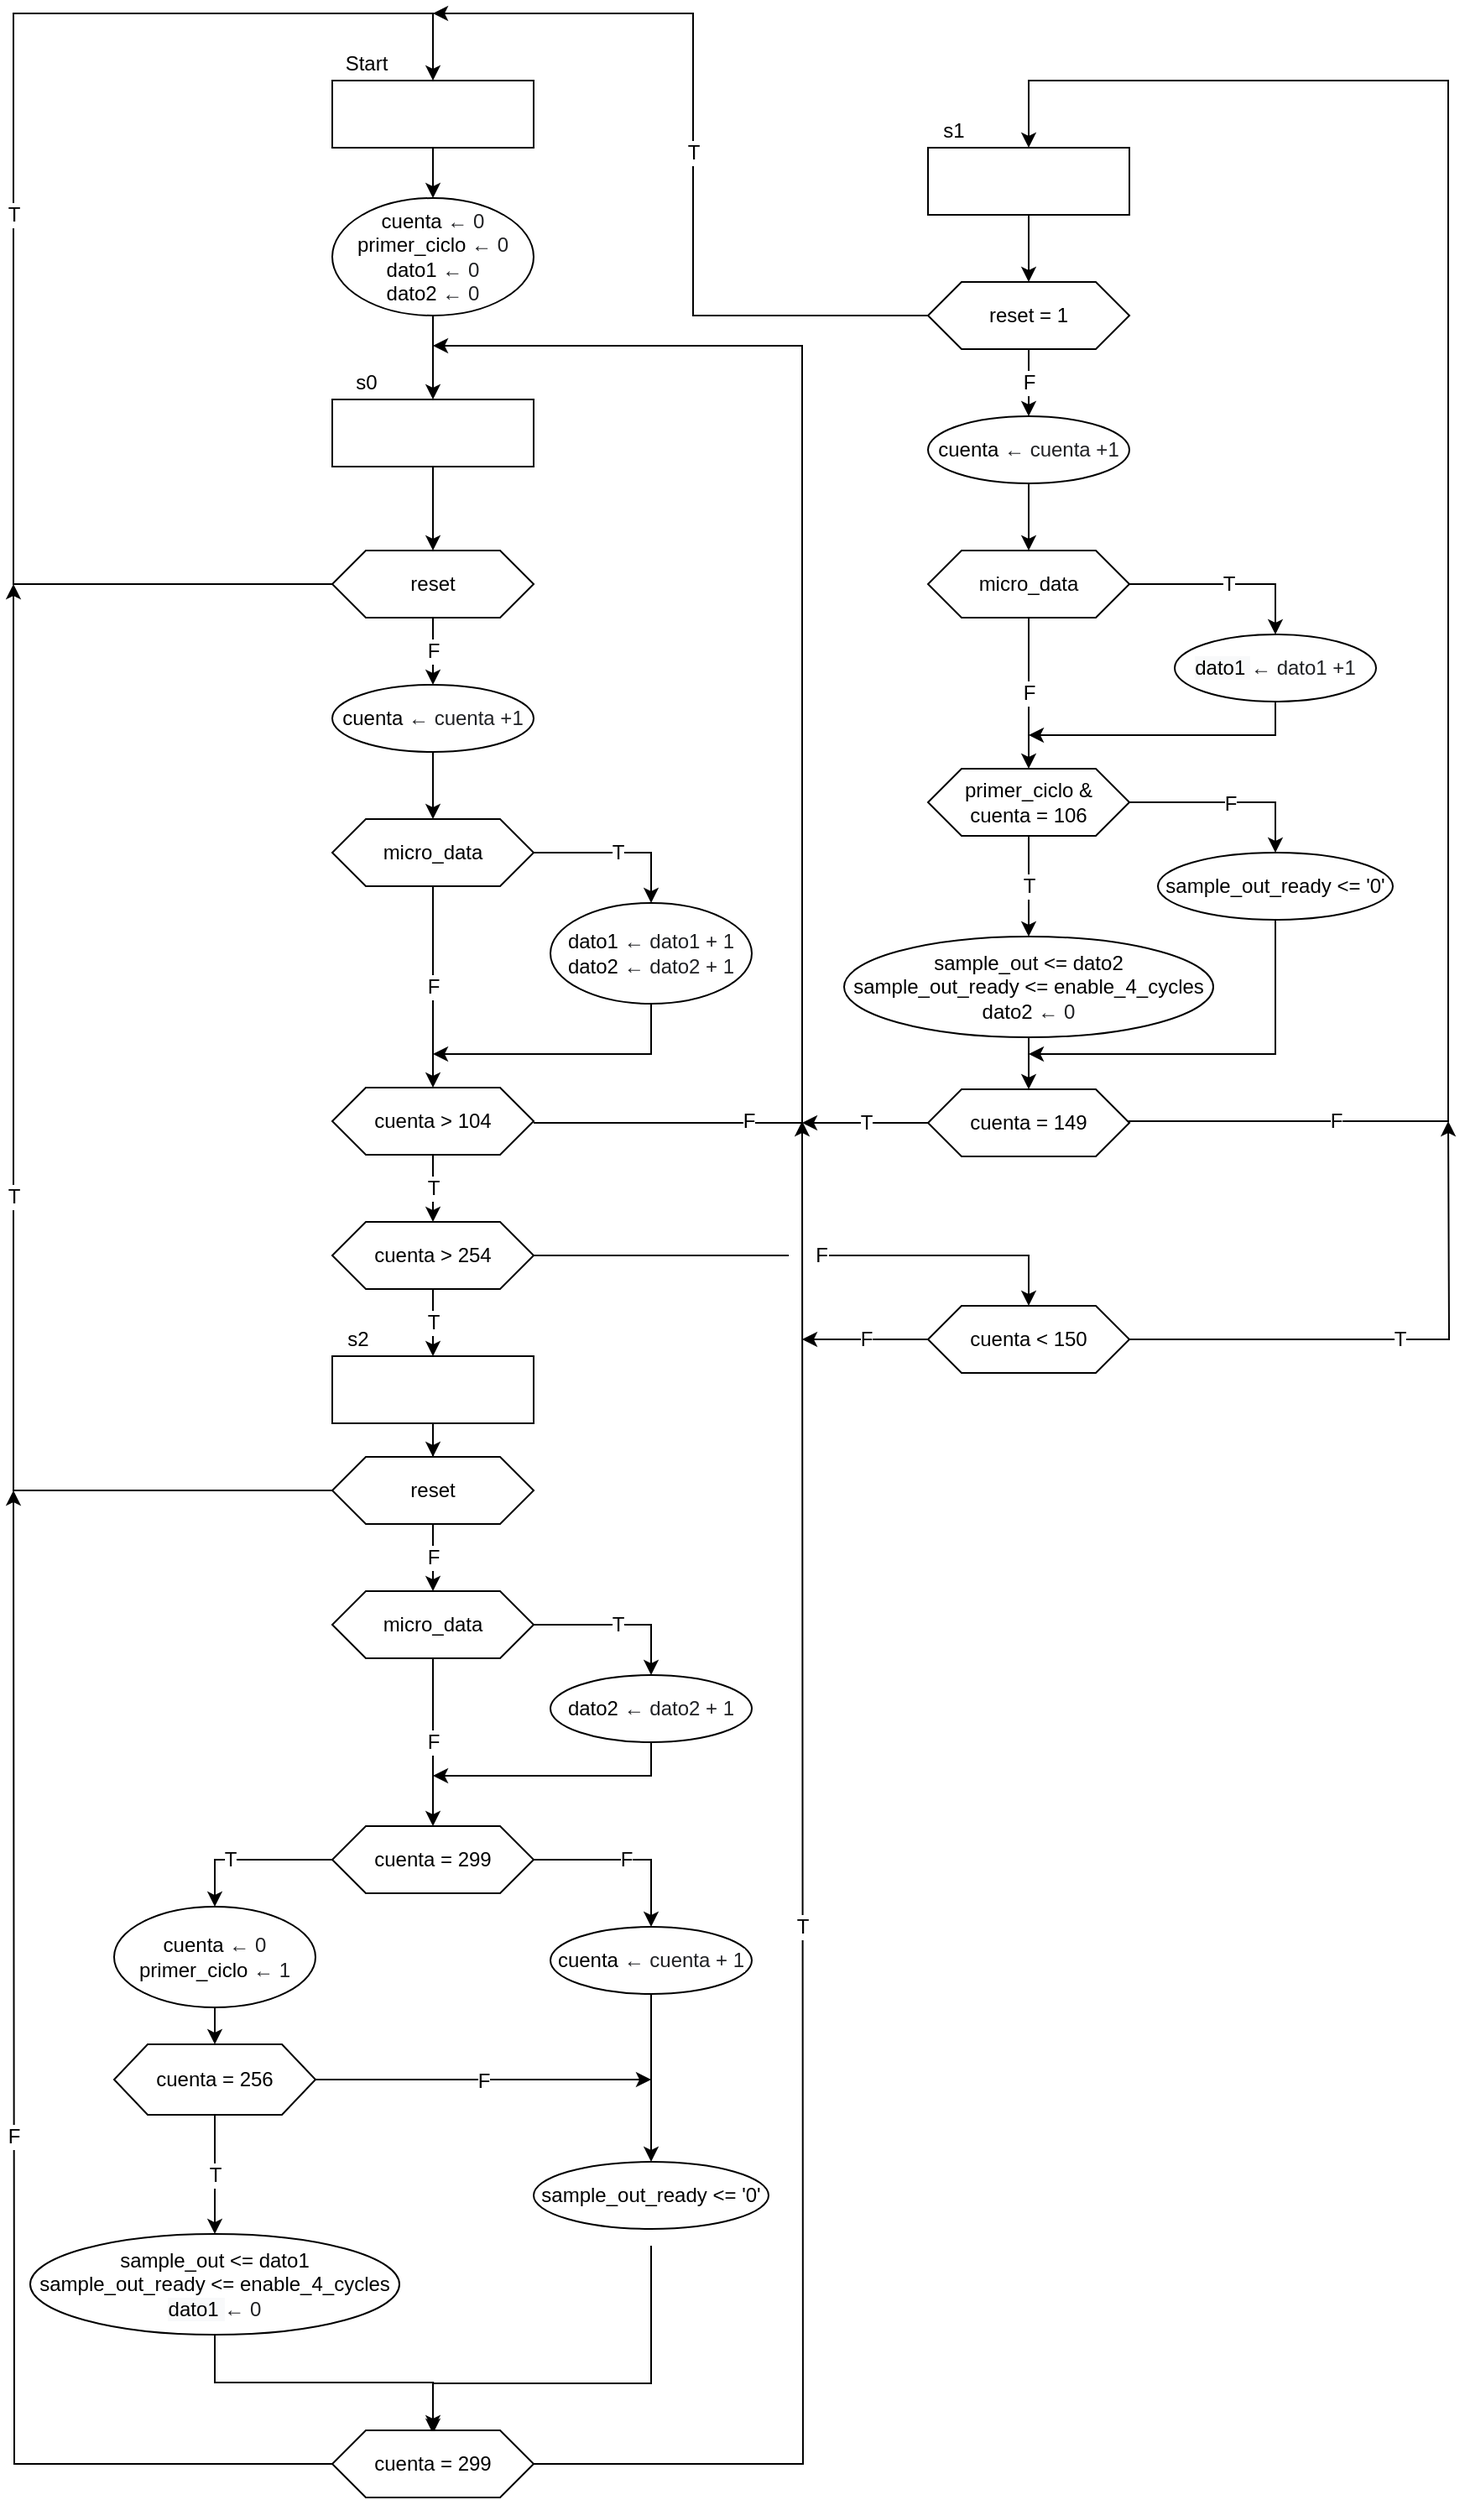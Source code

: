 <mxfile version="15.8.7" type="device"><diagram id="C5RBs43oDa-KdzZeNtuy" name="Page-1"><mxGraphModel dx="1022" dy="531" grid="1" gridSize="10" guides="1" tooltips="1" connect="1" arrows="1" fold="1" page="1" pageScale="1" pageWidth="1654" pageHeight="2336" math="0" shadow="0"><root><mxCell id="WIyWlLk6GJQsqaUBKTNV-0"/><mxCell id="WIyWlLk6GJQsqaUBKTNV-1" parent="WIyWlLk6GJQsqaUBKTNV-0"/><mxCell id="ZI2ubbRIWuncABc7TTcU-3" value="" style="edgeStyle=orthogonalEdgeStyle;rounded=0;orthogonalLoop=1;jettySize=auto;html=1;" parent="WIyWlLk6GJQsqaUBKTNV-1" source="ZI2ubbRIWuncABc7TTcU-0" target="ZI2ubbRIWuncABc7TTcU-2" edge="1"><mxGeometry relative="1" as="geometry"/></mxCell><mxCell id="ZI2ubbRIWuncABc7TTcU-0" value="" style="rounded=0;whiteSpace=wrap;html=1;" parent="WIyWlLk6GJQsqaUBKTNV-1" vertex="1"><mxGeometry x="225" y="80" width="120" height="40" as="geometry"/></mxCell><mxCell id="ZI2ubbRIWuncABc7TTcU-1" value="Start" style="text;html=1;align=center;verticalAlign=middle;resizable=0;points=[];autosize=1;strokeColor=none;fillColor=none;" parent="WIyWlLk6GJQsqaUBKTNV-1" vertex="1"><mxGeometry x="225" y="60" width="40" height="20" as="geometry"/></mxCell><mxCell id="ZI2ubbRIWuncABc7TTcU-5" value="" style="edgeStyle=orthogonalEdgeStyle;rounded=0;orthogonalLoop=1;jettySize=auto;html=1;fontFamily=Helvetica;fontSize=12;" parent="WIyWlLk6GJQsqaUBKTNV-1" source="ZI2ubbRIWuncABc7TTcU-2" target="ZI2ubbRIWuncABc7TTcU-4" edge="1"><mxGeometry relative="1" as="geometry"/></mxCell><mxCell id="ZI2ubbRIWuncABc7TTcU-2" value="cuenta&amp;nbsp;&lt;span style=&quot;color: rgb(32 , 33 , 36) ; text-align: left ; background-color: rgb(255 , 255 , 255)&quot;&gt;← 0&lt;/span&gt;&lt;br&gt;primer_ciclo&amp;nbsp;&lt;span style=&quot;color: rgb(32 , 33 , 36) ; text-align: left ; background-color: rgb(255 , 255 , 255)&quot;&gt;← 0&lt;/span&gt;&lt;br&gt;dato1&amp;nbsp;&lt;span style=&quot;color: rgb(32 , 33 , 36) ; text-align: left ; background-color: rgb(255 , 255 , 255)&quot;&gt;← 0&lt;/span&gt;&lt;br&gt;dato2&amp;nbsp;&lt;span style=&quot;color: rgb(32 , 33 , 36) ; text-align: left ; background-color: rgb(255 , 255 , 255)&quot;&gt;&lt;font style=&quot;font-size: 12px&quot;&gt;← 0&lt;/font&gt;&lt;/span&gt;" style="ellipse;whiteSpace=wrap;html=1;rounded=0;" parent="WIyWlLk6GJQsqaUBKTNV-1" vertex="1"><mxGeometry x="225" y="150" width="120" height="70" as="geometry"/></mxCell><mxCell id="ZI2ubbRIWuncABc7TTcU-8" value="" style="edgeStyle=orthogonalEdgeStyle;rounded=0;orthogonalLoop=1;jettySize=auto;html=1;fontFamily=Helvetica;fontSize=12;" parent="WIyWlLk6GJQsqaUBKTNV-1" source="ZI2ubbRIWuncABc7TTcU-4" target="ZI2ubbRIWuncABc7TTcU-7" edge="1"><mxGeometry relative="1" as="geometry"/></mxCell><mxCell id="ZI2ubbRIWuncABc7TTcU-4" value="" style="whiteSpace=wrap;html=1;rounded=0;" parent="WIyWlLk6GJQsqaUBKTNV-1" vertex="1"><mxGeometry x="225" y="270" width="120" height="40" as="geometry"/></mxCell><mxCell id="ZI2ubbRIWuncABc7TTcU-6" value="s0" style="text;html=1;align=center;verticalAlign=middle;resizable=0;points=[];autosize=1;strokeColor=none;fillColor=none;" parent="WIyWlLk6GJQsqaUBKTNV-1" vertex="1"><mxGeometry x="230" y="250" width="30" height="20" as="geometry"/></mxCell><mxCell id="ZI2ubbRIWuncABc7TTcU-9" value="T" style="edgeStyle=orthogonalEdgeStyle;rounded=0;orthogonalLoop=1;jettySize=auto;html=1;exitX=0;exitY=0.5;exitDx=0;exitDy=0;fontFamily=Helvetica;fontSize=12;entryX=0.5;entryY=0;entryDx=0;entryDy=0;" parent="WIyWlLk6GJQsqaUBKTNV-1" source="ZI2ubbRIWuncABc7TTcU-7" target="ZI2ubbRIWuncABc7TTcU-0" edge="1"><mxGeometry relative="1" as="geometry"><mxPoint x="145" y="40" as="targetPoint"/><Array as="points"><mxPoint x="35" y="380"/><mxPoint x="35" y="40"/><mxPoint x="285" y="40"/></Array></mxGeometry></mxCell><mxCell id="ZI2ubbRIWuncABc7TTcU-11" value="F" style="edgeStyle=orthogonalEdgeStyle;rounded=0;orthogonalLoop=1;jettySize=auto;html=1;fontFamily=Helvetica;fontSize=12;" parent="WIyWlLk6GJQsqaUBKTNV-1" source="ZI2ubbRIWuncABc7TTcU-7" target="ZI2ubbRIWuncABc7TTcU-10" edge="1"><mxGeometry relative="1" as="geometry"/></mxCell><mxCell id="ZI2ubbRIWuncABc7TTcU-7" value="reset" style="shape=hexagon;perimeter=hexagonPerimeter2;whiteSpace=wrap;html=1;fixedSize=1;rounded=0;" parent="WIyWlLk6GJQsqaUBKTNV-1" vertex="1"><mxGeometry x="225" y="360" width="120" height="40" as="geometry"/></mxCell><mxCell id="ZI2ubbRIWuncABc7TTcU-14" value="" style="edgeStyle=orthogonalEdgeStyle;rounded=0;orthogonalLoop=1;jettySize=auto;html=1;fontFamily=Helvetica;fontSize=12;" parent="WIyWlLk6GJQsqaUBKTNV-1" source="ZI2ubbRIWuncABc7TTcU-10" target="ZI2ubbRIWuncABc7TTcU-13" edge="1"><mxGeometry relative="1" as="geometry"/></mxCell><mxCell id="ZI2ubbRIWuncABc7TTcU-10" value="cuenta&amp;nbsp;&lt;span style=&quot;color: rgb(32 , 33 , 36) ; text-align: left ; background-color: rgb(255 , 255 , 255)&quot;&gt;←&amp;nbsp;cuenta +1&lt;/span&gt;&lt;span style=&quot;color: rgba(0 , 0 , 0 , 0) ; font-family: monospace ; font-size: 0px&quot;&gt;%3CmhModel%3E%3Croot%3E%3CmxCell%20id%3D%220%22%2F%3E%3CmxCell%20id%3D%221%22%20parent%3D%220%22%2F%3E%3CmxCell%20id%3D%222%22%20value%3D%22Start%22%20style%3D%22text%3Bhtml%3D1%3Balign%3Dcenter%3BverticalAlign%3Dmiddle%3Bresizable%3D0%3Bpoints%3D%5B%5D%3Bautosize%3D1%3BstrokeColor%3Dnone%3BfillColor%3Dnone%3B%22%20vertex%3D%221%22%20parent%3D%221%22%3E%3CmxGeometry%20x%3D%22160%22%20y%3D%2260%22%20width%3D%2240%22%20height%3D%2220%22%20as%3D%22geometry%22%2F%3E%3C%2FmxCell%3E%3C%2Froot%3E%3C%2FmxGraphModel%3E&lt;/span&gt;" style="ellipse;whiteSpace=wrap;html=1;rounded=0;" parent="WIyWlLk6GJQsqaUBKTNV-1" vertex="1"><mxGeometry x="225" y="440" width="120" height="40" as="geometry"/></mxCell><mxCell id="ZI2ubbRIWuncABc7TTcU-16" value="T" style="edgeStyle=orthogonalEdgeStyle;rounded=0;orthogonalLoop=1;jettySize=auto;html=1;fontFamily=Helvetica;fontSize=12;" parent="WIyWlLk6GJQsqaUBKTNV-1" source="ZI2ubbRIWuncABc7TTcU-13" target="ZI2ubbRIWuncABc7TTcU-15" edge="1"><mxGeometry relative="1" as="geometry"/></mxCell><mxCell id="ZI2ubbRIWuncABc7TTcU-18" value="F" style="edgeStyle=orthogonalEdgeStyle;rounded=0;orthogonalLoop=1;jettySize=auto;html=1;fontFamily=Helvetica;fontSize=12;" parent="WIyWlLk6GJQsqaUBKTNV-1" source="ZI2ubbRIWuncABc7TTcU-13" target="ZI2ubbRIWuncABc7TTcU-17" edge="1"><mxGeometry relative="1" as="geometry"/></mxCell><mxCell id="ZI2ubbRIWuncABc7TTcU-13" value="micro_data" style="shape=hexagon;perimeter=hexagonPerimeter2;whiteSpace=wrap;html=1;fixedSize=1;rounded=0;" parent="WIyWlLk6GJQsqaUBKTNV-1" vertex="1"><mxGeometry x="225" y="520" width="120" height="40" as="geometry"/></mxCell><mxCell id="ZI2ubbRIWuncABc7TTcU-21" style="edgeStyle=orthogonalEdgeStyle;rounded=0;orthogonalLoop=1;jettySize=auto;html=1;exitX=0.5;exitY=1;exitDx=0;exitDy=0;fontFamily=Helvetica;fontSize=12;" parent="WIyWlLk6GJQsqaUBKTNV-1" source="ZI2ubbRIWuncABc7TTcU-15" edge="1"><mxGeometry relative="1" as="geometry"><mxPoint x="285" y="660" as="targetPoint"/><Array as="points"><mxPoint x="415" y="660"/></Array></mxGeometry></mxCell><mxCell id="ZI2ubbRIWuncABc7TTcU-15" value="dato1&amp;nbsp;&lt;span style=&quot;color: rgb(32 , 33 , 36) ; text-align: left ; background-color: rgb(255 , 255 , 255)&quot;&gt;←&amp;nbsp;dato1 + 1&lt;br&gt;&lt;/span&gt;dato2&amp;nbsp;&lt;span style=&quot;color: rgb(32 , 33 , 36) ; text-align: left ; background-color: rgb(255 , 255 , 255)&quot;&gt;←&amp;nbsp;dato2 + 1&lt;/span&gt;&lt;span style=&quot;color: rgb(32 , 33 , 36) ; text-align: left ; background-color: rgb(255 , 255 , 255)&quot;&gt;&lt;br&gt;&lt;/span&gt;" style="ellipse;whiteSpace=wrap;html=1;rounded=0;" parent="WIyWlLk6GJQsqaUBKTNV-1" vertex="1"><mxGeometry x="355" y="570" width="120" height="60" as="geometry"/></mxCell><mxCell id="ZI2ubbRIWuncABc7TTcU-22" style="edgeStyle=orthogonalEdgeStyle;rounded=0;orthogonalLoop=1;jettySize=auto;html=1;exitX=1;exitY=0.5;exitDx=0;exitDy=0;fontFamily=Helvetica;fontSize=12;" parent="WIyWlLk6GJQsqaUBKTNV-1" edge="1"><mxGeometry relative="1" as="geometry"><mxPoint x="285" y="238" as="targetPoint"/><mxPoint x="345" y="701" as="sourcePoint"/><Array as="points"><mxPoint x="505" y="701"/><mxPoint x="505" y="238"/></Array></mxGeometry></mxCell><mxCell id="ZI2ubbRIWuncABc7TTcU-23" value="F" style="edgeLabel;html=1;align=center;verticalAlign=middle;resizable=0;points=[];fontSize=12;fontFamily=Helvetica;" parent="ZI2ubbRIWuncABc7TTcU-22" vertex="1" connectable="0"><mxGeometry x="-0.696" y="1" relative="1" as="geometry"><mxPoint as="offset"/></mxGeometry></mxCell><mxCell id="ZI2ubbRIWuncABc7TTcU-25" value="T" style="edgeStyle=orthogonalEdgeStyle;rounded=0;orthogonalLoop=1;jettySize=auto;html=1;fontFamily=Helvetica;fontSize=12;" parent="WIyWlLk6GJQsqaUBKTNV-1" source="ZI2ubbRIWuncABc7TTcU-17" target="ZI2ubbRIWuncABc7TTcU-24" edge="1"><mxGeometry relative="1" as="geometry"/></mxCell><mxCell id="ZI2ubbRIWuncABc7TTcU-17" value="cuenta &amp;gt; 104" style="shape=hexagon;perimeter=hexagonPerimeter2;whiteSpace=wrap;html=1;fixedSize=1;rounded=0;" parent="WIyWlLk6GJQsqaUBKTNV-1" vertex="1"><mxGeometry x="225" y="680" width="120" height="40" as="geometry"/></mxCell><mxCell id="ZI2ubbRIWuncABc7TTcU-27" value="T" style="edgeStyle=orthogonalEdgeStyle;rounded=0;orthogonalLoop=1;jettySize=auto;html=1;fontFamily=Helvetica;fontSize=12;" parent="WIyWlLk6GJQsqaUBKTNV-1" source="ZI2ubbRIWuncABc7TTcU-24" target="ZI2ubbRIWuncABc7TTcU-26" edge="1"><mxGeometry relative="1" as="geometry"/></mxCell><mxCell id="ZI2ubbRIWuncABc7TTcU-58" value="&amp;nbsp; &amp;nbsp; &amp;nbsp;F" style="edgeStyle=orthogonalEdgeStyle;rounded=0;orthogonalLoop=1;jettySize=auto;html=1;fontFamily=Helvetica;fontSize=12;" parent="WIyWlLk6GJQsqaUBKTNV-1" source="ZI2ubbRIWuncABc7TTcU-24" target="ZI2ubbRIWuncABc7TTcU-57" edge="1"><mxGeometry relative="1" as="geometry"/></mxCell><mxCell id="ZI2ubbRIWuncABc7TTcU-24" value="cuenta &amp;gt; 254" style="shape=hexagon;perimeter=hexagonPerimeter2;whiteSpace=wrap;html=1;fixedSize=1;rounded=0;" parent="WIyWlLk6GJQsqaUBKTNV-1" vertex="1"><mxGeometry x="225" y="760" width="120" height="40" as="geometry"/></mxCell><mxCell id="ZI2ubbRIWuncABc7TTcU-30" value="" style="edgeStyle=orthogonalEdgeStyle;rounded=0;orthogonalLoop=1;jettySize=auto;html=1;fontFamily=Helvetica;fontSize=12;" parent="WIyWlLk6GJQsqaUBKTNV-1" source="ZI2ubbRIWuncABc7TTcU-26" target="ZI2ubbRIWuncABc7TTcU-29" edge="1"><mxGeometry relative="1" as="geometry"/></mxCell><mxCell id="ZI2ubbRIWuncABc7TTcU-26" value="" style="whiteSpace=wrap;html=1;rounded=0;" parent="WIyWlLk6GJQsqaUBKTNV-1" vertex="1"><mxGeometry x="225" y="840" width="120" height="40" as="geometry"/></mxCell><mxCell id="ZI2ubbRIWuncABc7TTcU-28" value="s2" style="text;html=1;align=center;verticalAlign=middle;resizable=0;points=[];autosize=1;strokeColor=none;fillColor=none;" parent="WIyWlLk6GJQsqaUBKTNV-1" vertex="1"><mxGeometry x="225" y="820" width="30" height="20" as="geometry"/></mxCell><mxCell id="ZI2ubbRIWuncABc7TTcU-31" value="T" style="edgeStyle=orthogonalEdgeStyle;rounded=0;orthogonalLoop=1;jettySize=auto;html=1;exitX=0;exitY=0.5;exitDx=0;exitDy=0;fontFamily=Helvetica;fontSize=12;" parent="WIyWlLk6GJQsqaUBKTNV-1" source="ZI2ubbRIWuncABc7TTcU-29" edge="1"><mxGeometry relative="1" as="geometry"><mxPoint x="35" y="380" as="targetPoint"/><Array as="points"><mxPoint x="35" y="920"/><mxPoint x="35" y="380"/></Array></mxGeometry></mxCell><mxCell id="ZI2ubbRIWuncABc7TTcU-33" value="F" style="edgeStyle=orthogonalEdgeStyle;rounded=0;orthogonalLoop=1;jettySize=auto;html=1;fontFamily=Helvetica;fontSize=12;" parent="WIyWlLk6GJQsqaUBKTNV-1" source="ZI2ubbRIWuncABc7TTcU-29" target="ZI2ubbRIWuncABc7TTcU-32" edge="1"><mxGeometry relative="1" as="geometry"/></mxCell><mxCell id="ZI2ubbRIWuncABc7TTcU-29" value="reset" style="shape=hexagon;perimeter=hexagonPerimeter2;whiteSpace=wrap;html=1;fixedSize=1;rounded=0;" parent="WIyWlLk6GJQsqaUBKTNV-1" vertex="1"><mxGeometry x="225" y="900" width="120" height="40" as="geometry"/></mxCell><mxCell id="ZI2ubbRIWuncABc7TTcU-35" value="T" style="edgeStyle=orthogonalEdgeStyle;rounded=0;orthogonalLoop=1;jettySize=auto;html=1;fontFamily=Helvetica;fontSize=12;" parent="WIyWlLk6GJQsqaUBKTNV-1" source="ZI2ubbRIWuncABc7TTcU-32" target="ZI2ubbRIWuncABc7TTcU-34" edge="1"><mxGeometry relative="1" as="geometry"/></mxCell><mxCell id="ZI2ubbRIWuncABc7TTcU-38" value="F" style="edgeStyle=orthogonalEdgeStyle;rounded=0;orthogonalLoop=1;jettySize=auto;html=1;fontFamily=Helvetica;fontSize=12;" parent="WIyWlLk6GJQsqaUBKTNV-1" source="ZI2ubbRIWuncABc7TTcU-32" target="ZI2ubbRIWuncABc7TTcU-37" edge="1"><mxGeometry relative="1" as="geometry"/></mxCell><mxCell id="ZI2ubbRIWuncABc7TTcU-32" value="micro_data" style="shape=hexagon;perimeter=hexagonPerimeter2;whiteSpace=wrap;html=1;fixedSize=1;rounded=0;" parent="WIyWlLk6GJQsqaUBKTNV-1" vertex="1"><mxGeometry x="225" y="980" width="120" height="40" as="geometry"/></mxCell><mxCell id="ZI2ubbRIWuncABc7TTcU-39" style="edgeStyle=orthogonalEdgeStyle;rounded=0;orthogonalLoop=1;jettySize=auto;html=1;exitX=0.5;exitY=1;exitDx=0;exitDy=0;fontFamily=Helvetica;fontSize=12;" parent="WIyWlLk6GJQsqaUBKTNV-1" source="ZI2ubbRIWuncABc7TTcU-34" edge="1"><mxGeometry relative="1" as="geometry"><mxPoint x="285" y="1090" as="targetPoint"/><Array as="points"><mxPoint x="415" y="1090"/></Array></mxGeometry></mxCell><mxCell id="ZI2ubbRIWuncABc7TTcU-34" value="&lt;span&gt;dato2&amp;nbsp;&lt;/span&gt;&lt;span style=&quot;color: rgb(32 , 33 , 36) ; text-align: left ; background-color: rgb(255 , 255 , 255)&quot;&gt;←&amp;nbsp;dato2 + 1&lt;/span&gt;" style="ellipse;whiteSpace=wrap;html=1;rounded=0;" parent="WIyWlLk6GJQsqaUBKTNV-1" vertex="1"><mxGeometry x="355" y="1030" width="120" height="40" as="geometry"/></mxCell><mxCell id="ZI2ubbRIWuncABc7TTcU-42" value="" style="edgeStyle=orthogonalEdgeStyle;rounded=0;orthogonalLoop=1;jettySize=auto;html=1;fontFamily=Helvetica;fontSize=12;" parent="WIyWlLk6GJQsqaUBKTNV-1" source="ZI2ubbRIWuncABc7TTcU-37" target="ZI2ubbRIWuncABc7TTcU-41" edge="1"><mxGeometry relative="1" as="geometry"/></mxCell><mxCell id="ZI2ubbRIWuncABc7TTcU-92" value="T" style="edgeLabel;html=1;align=center;verticalAlign=middle;resizable=0;points=[];fontSize=12;fontFamily=Helvetica;" parent="ZI2ubbRIWuncABc7TTcU-42" vertex="1" connectable="0"><mxGeometry x="0.245" relative="1" as="geometry"><mxPoint as="offset"/></mxGeometry></mxCell><mxCell id="ZI2ubbRIWuncABc7TTcU-44" value="F" style="edgeStyle=orthogonalEdgeStyle;rounded=0;orthogonalLoop=1;jettySize=auto;html=1;fontFamily=Helvetica;fontSize=12;" parent="WIyWlLk6GJQsqaUBKTNV-1" source="ZI2ubbRIWuncABc7TTcU-37" target="ZI2ubbRIWuncABc7TTcU-43" edge="1"><mxGeometry relative="1" as="geometry"/></mxCell><mxCell id="ZI2ubbRIWuncABc7TTcU-37" value="cuenta = 299" style="shape=hexagon;perimeter=hexagonPerimeter2;whiteSpace=wrap;html=1;fixedSize=1;rounded=0;" parent="WIyWlLk6GJQsqaUBKTNV-1" vertex="1"><mxGeometry x="225" y="1120" width="120" height="40" as="geometry"/></mxCell><mxCell id="ZI2ubbRIWuncABc7TTcU-46" value="" style="edgeStyle=orthogonalEdgeStyle;rounded=0;orthogonalLoop=1;jettySize=auto;html=1;fontFamily=Helvetica;fontSize=12;" parent="WIyWlLk6GJQsqaUBKTNV-1" source="ZI2ubbRIWuncABc7TTcU-41" target="ZI2ubbRIWuncABc7TTcU-45" edge="1"><mxGeometry relative="1" as="geometry"/></mxCell><mxCell id="ZI2ubbRIWuncABc7TTcU-41" value="&lt;span&gt;cuenta&amp;nbsp;&lt;/span&gt;&lt;span style=&quot;color: rgb(32 , 33 , 36) ; text-align: left ; background-color: rgb(255 , 255 , 255)&quot;&gt;← 0&lt;br&gt;&lt;/span&gt;primer_ciclo&amp;nbsp;&lt;span style=&quot;color: rgb(32 , 33 , 36) ; text-align: left ; background-color: rgb(255 , 255 , 255)&quot;&gt;← 1&lt;/span&gt;&lt;span style=&quot;color: rgb(32 , 33 , 36) ; text-align: left ; background-color: rgb(255 , 255 , 255)&quot;&gt;&lt;br&gt;&lt;/span&gt;" style="ellipse;whiteSpace=wrap;html=1;rounded=0;" parent="WIyWlLk6GJQsqaUBKTNV-1" vertex="1"><mxGeometry x="95" y="1168" width="120" height="60" as="geometry"/></mxCell><mxCell id="ZI2ubbRIWuncABc7TTcU-48" value="" style="edgeStyle=orthogonalEdgeStyle;rounded=0;orthogonalLoop=1;jettySize=auto;html=1;fontFamily=Helvetica;fontSize=12;" parent="WIyWlLk6GJQsqaUBKTNV-1" source="ZI2ubbRIWuncABc7TTcU-43" target="ZI2ubbRIWuncABc7TTcU-47" edge="1"><mxGeometry relative="1" as="geometry"/></mxCell><mxCell id="ZI2ubbRIWuncABc7TTcU-43" value="&lt;span&gt;cuenta&amp;nbsp;&lt;/span&gt;&lt;span style=&quot;color: rgb(32 , 33 , 36) ; text-align: left ; background-color: rgb(255 , 255 , 255)&quot;&gt;← cuenta + 1&lt;/span&gt;" style="ellipse;whiteSpace=wrap;html=1;rounded=0;" parent="WIyWlLk6GJQsqaUBKTNV-1" vertex="1"><mxGeometry x="355" y="1180" width="120" height="40" as="geometry"/></mxCell><mxCell id="ZI2ubbRIWuncABc7TTcU-49" value="F" style="edgeStyle=orthogonalEdgeStyle;rounded=0;orthogonalLoop=1;jettySize=auto;html=1;exitX=1;exitY=0.5;exitDx=0;exitDy=0;fontFamily=Helvetica;fontSize=12;" parent="WIyWlLk6GJQsqaUBKTNV-1" source="ZI2ubbRIWuncABc7TTcU-45" edge="1"><mxGeometry relative="1" as="geometry"><mxPoint x="415" y="1271" as="targetPoint"/></mxGeometry></mxCell><mxCell id="ZI2ubbRIWuncABc7TTcU-51" value="T" style="edgeStyle=orthogonalEdgeStyle;rounded=0;orthogonalLoop=1;jettySize=auto;html=1;fontFamily=Helvetica;fontSize=12;" parent="WIyWlLk6GJQsqaUBKTNV-1" source="ZI2ubbRIWuncABc7TTcU-45" target="ZI2ubbRIWuncABc7TTcU-50" edge="1"><mxGeometry relative="1" as="geometry"/></mxCell><mxCell id="ZI2ubbRIWuncABc7TTcU-45" value="cuenta = 256" style="shape=hexagon;perimeter=hexagonPerimeter2;whiteSpace=wrap;html=1;fixedSize=1;rounded=0;" parent="WIyWlLk6GJQsqaUBKTNV-1" vertex="1"><mxGeometry x="95" y="1250" width="120" height="42" as="geometry"/></mxCell><mxCell id="ZI2ubbRIWuncABc7TTcU-54" style="edgeStyle=orthogonalEdgeStyle;rounded=0;orthogonalLoop=1;jettySize=auto;html=1;exitX=0.5;exitY=1;exitDx=0;exitDy=0;fontFamily=Helvetica;fontSize=12;" parent="WIyWlLk6GJQsqaUBKTNV-1" edge="1"><mxGeometry relative="1" as="geometry"><mxPoint x="285" y="1482" as="targetPoint"/><mxPoint x="415" y="1370" as="sourcePoint"/><Array as="points"><mxPoint x="415" y="1452"/><mxPoint x="285" y="1452"/></Array></mxGeometry></mxCell><mxCell id="ZI2ubbRIWuncABc7TTcU-47" value="sample_out_ready &amp;lt;= '0'" style="ellipse;whiteSpace=wrap;html=1;rounded=0;" parent="WIyWlLk6GJQsqaUBKTNV-1" vertex="1"><mxGeometry x="345" y="1320" width="140" height="40" as="geometry"/></mxCell><mxCell id="ZI2ubbRIWuncABc7TTcU-53" value="" style="edgeStyle=orthogonalEdgeStyle;rounded=0;orthogonalLoop=1;jettySize=auto;html=1;fontFamily=Helvetica;fontSize=12;" parent="WIyWlLk6GJQsqaUBKTNV-1" source="ZI2ubbRIWuncABc7TTcU-50" target="ZI2ubbRIWuncABc7TTcU-52" edge="1"><mxGeometry relative="1" as="geometry"/></mxCell><mxCell id="ZI2ubbRIWuncABc7TTcU-50" value="sample_out &amp;lt;= dato1&lt;br&gt;sample_out_ready &amp;lt;= enable_4_cycles&lt;br&gt;&lt;span style=&quot;color: rgb(0 , 0 , 0) ; font-family: &amp;#34;helvetica&amp;#34; ; font-size: 12px ; font-style: normal ; font-weight: 400 ; letter-spacing: normal ; text-align: center ; text-indent: 0px ; text-transform: none ; word-spacing: 0px ; background-color: rgb(248 , 249 , 250) ; display: inline ; float: none&quot;&gt;dato1&amp;nbsp;&lt;/span&gt;&lt;span style=&quot;font-family: &amp;#34;helvetica&amp;#34; ; font-size: 12px ; font-style: normal ; font-weight: 400 ; letter-spacing: normal ; text-indent: 0px ; text-transform: none ; word-spacing: 0px ; color: rgb(32 , 33 , 36) ; text-align: left ; background-color: rgb(255 , 255 , 255)&quot;&gt;← 0&lt;/span&gt;" style="ellipse;whiteSpace=wrap;html=1;rounded=0;" parent="WIyWlLk6GJQsqaUBKTNV-1" vertex="1"><mxGeometry x="45" y="1363" width="220" height="60" as="geometry"/></mxCell><mxCell id="ZI2ubbRIWuncABc7TTcU-55" value="F" style="edgeStyle=orthogonalEdgeStyle;rounded=0;orthogonalLoop=1;jettySize=auto;html=1;exitX=0;exitY=0.5;exitDx=0;exitDy=0;fontFamily=Helvetica;fontSize=12;" parent="WIyWlLk6GJQsqaUBKTNV-1" source="ZI2ubbRIWuncABc7TTcU-52" edge="1"><mxGeometry relative="1" as="geometry"><mxPoint x="35" y="920" as="targetPoint"/></mxGeometry></mxCell><mxCell id="ZI2ubbRIWuncABc7TTcU-56" value="T" style="edgeStyle=orthogonalEdgeStyle;rounded=0;orthogonalLoop=1;jettySize=auto;html=1;exitX=1;exitY=0.5;exitDx=0;exitDy=0;fontFamily=Helvetica;fontSize=12;" parent="WIyWlLk6GJQsqaUBKTNV-1" source="ZI2ubbRIWuncABc7TTcU-52" edge="1"><mxGeometry relative="1" as="geometry"><mxPoint x="505" y="700" as="targetPoint"/></mxGeometry></mxCell><mxCell id="ZI2ubbRIWuncABc7TTcU-52" value="cuenta = 299" style="shape=hexagon;perimeter=hexagonPerimeter2;whiteSpace=wrap;html=1;fixedSize=1;rounded=0;" parent="WIyWlLk6GJQsqaUBKTNV-1" vertex="1"><mxGeometry x="225" y="1480" width="120" height="40" as="geometry"/></mxCell><mxCell id="ZI2ubbRIWuncABc7TTcU-61" value="F" style="edgeStyle=orthogonalEdgeStyle;rounded=0;orthogonalLoop=1;jettySize=auto;html=1;exitX=0;exitY=0.5;exitDx=0;exitDy=0;fontFamily=Helvetica;fontSize=12;" parent="WIyWlLk6GJQsqaUBKTNV-1" source="ZI2ubbRIWuncABc7TTcU-57" edge="1"><mxGeometry relative="1" as="geometry"><mxPoint x="505" y="830" as="targetPoint"/><mxPoint x="585" y="830" as="sourcePoint"/><Array as="points"/></mxGeometry></mxCell><mxCell id="ZI2ubbRIWuncABc7TTcU-89" value="T" style="edgeStyle=orthogonalEdgeStyle;rounded=0;orthogonalLoop=1;jettySize=auto;html=1;exitX=1;exitY=0.5;exitDx=0;exitDy=0;fontFamily=Helvetica;fontSize=12;" parent="WIyWlLk6GJQsqaUBKTNV-1" source="ZI2ubbRIWuncABc7TTcU-57" edge="1"><mxGeometry relative="1" as="geometry"><mxPoint x="890" y="700" as="targetPoint"/></mxGeometry></mxCell><mxCell id="ZI2ubbRIWuncABc7TTcU-57" value="cuenta &amp;lt; 150" style="shape=hexagon;perimeter=hexagonPerimeter2;whiteSpace=wrap;html=1;fixedSize=1;rounded=0;" parent="WIyWlLk6GJQsqaUBKTNV-1" vertex="1"><mxGeometry x="580" y="810" width="120" height="40" as="geometry"/></mxCell><mxCell id="ZI2ubbRIWuncABc7TTcU-65" value="" style="edgeStyle=orthogonalEdgeStyle;rounded=0;orthogonalLoop=1;jettySize=auto;html=1;fontFamily=Helvetica;fontSize=12;" parent="WIyWlLk6GJQsqaUBKTNV-1" source="ZI2ubbRIWuncABc7TTcU-62" target="ZI2ubbRIWuncABc7TTcU-64" edge="1"><mxGeometry relative="1" as="geometry"/></mxCell><mxCell id="ZI2ubbRIWuncABc7TTcU-62" value="" style="rounded=0;whiteSpace=wrap;html=1;fontFamily=Helvetica;fontSize=12;" parent="WIyWlLk6GJQsqaUBKTNV-1" vertex="1"><mxGeometry x="580" y="120" width="120" height="40" as="geometry"/></mxCell><mxCell id="ZI2ubbRIWuncABc7TTcU-63" value="s1" style="text;html=1;align=center;verticalAlign=middle;resizable=0;points=[];autosize=1;strokeColor=none;fillColor=none;" parent="WIyWlLk6GJQsqaUBKTNV-1" vertex="1"><mxGeometry x="580" y="100" width="30" height="20" as="geometry"/></mxCell><mxCell id="ZI2ubbRIWuncABc7TTcU-67" value="F" style="edgeStyle=orthogonalEdgeStyle;rounded=0;orthogonalLoop=1;jettySize=auto;html=1;fontFamily=Helvetica;fontSize=12;" parent="WIyWlLk6GJQsqaUBKTNV-1" source="ZI2ubbRIWuncABc7TTcU-64" target="ZI2ubbRIWuncABc7TTcU-66" edge="1"><mxGeometry relative="1" as="geometry"/></mxCell><mxCell id="ZI2ubbRIWuncABc7TTcU-87" value="T" style="edgeStyle=orthogonalEdgeStyle;rounded=0;orthogonalLoop=1;jettySize=auto;html=1;exitX=0;exitY=0.5;exitDx=0;exitDy=0;fontFamily=Helvetica;fontSize=12;" parent="WIyWlLk6GJQsqaUBKTNV-1" source="ZI2ubbRIWuncABc7TTcU-64" edge="1"><mxGeometry relative="1" as="geometry"><mxPoint x="285" y="40" as="targetPoint"/><mxPoint x="545" y="220" as="sourcePoint"/><Array as="points"><mxPoint x="440" y="220"/><mxPoint x="440" y="40"/></Array></mxGeometry></mxCell><mxCell id="ZI2ubbRIWuncABc7TTcU-64" value="reset = 1" style="shape=hexagon;perimeter=hexagonPerimeter2;whiteSpace=wrap;html=1;fixedSize=1;rounded=0;" parent="WIyWlLk6GJQsqaUBKTNV-1" vertex="1"><mxGeometry x="580" y="200" width="120" height="40" as="geometry"/></mxCell><mxCell id="ZI2ubbRIWuncABc7TTcU-69" value="" style="edgeStyle=orthogonalEdgeStyle;rounded=0;orthogonalLoop=1;jettySize=auto;html=1;fontFamily=Helvetica;fontSize=12;" parent="WIyWlLk6GJQsqaUBKTNV-1" source="ZI2ubbRIWuncABc7TTcU-66" target="ZI2ubbRIWuncABc7TTcU-68" edge="1"><mxGeometry relative="1" as="geometry"/></mxCell><mxCell id="ZI2ubbRIWuncABc7TTcU-66" value="cuenta&amp;nbsp;&lt;span style=&quot;color: rgb(32 , 33 , 36) ; text-align: left ; background-color: rgb(255 , 255 , 255)&quot;&gt;←&amp;nbsp;cuenta +1&lt;/span&gt;&lt;span style=&quot;color: rgba(0 , 0 , 0 , 0) ; font-family: monospace ; font-size: 0px&quot;&gt;%3CmhModel%3E%3Croot%3E%3CmxCell%20id%3D%220%22%2F%3E%3CmxCell%20id%3D%221%22%20parent%3D%220%22%2F%3E%3CmxCell%20id%3D%222%22%20value%3D%22Start%22%20style%3D%22text%3Bhtml%3D1%3Balign%3Dcenter%3BverticalAlign%3Dmiddle%3Bresizable%3D0%3Bpoints%3D%5B%5D%3Bautosize%3D1%3BstrokeColor%3Dnone%3BfillColor%3Dnone%3B%22%20vertex%3D%221%22%20parent%3D%221%22%3E%3CmxGeometry%20x%3D%22160%22%20y%3D%2260%22%20width%3D%2240%22%20height%3D%2220%22%20as%3D%22geometry%22%2F%3E%3C%2FmxCell%3E%3C%2Froot%3E%3C%2FmxGraphModel%3E&lt;/span&gt;" style="ellipse;whiteSpace=wrap;html=1;rounded=0;" parent="WIyWlLk6GJQsqaUBKTNV-1" vertex="1"><mxGeometry x="580" y="280" width="120" height="40" as="geometry"/></mxCell><mxCell id="ZI2ubbRIWuncABc7TTcU-71" value="T" style="edgeStyle=orthogonalEdgeStyle;rounded=0;orthogonalLoop=1;jettySize=auto;html=1;fontFamily=Helvetica;fontSize=12;" parent="WIyWlLk6GJQsqaUBKTNV-1" source="ZI2ubbRIWuncABc7TTcU-68" target="ZI2ubbRIWuncABc7TTcU-70" edge="1"><mxGeometry relative="1" as="geometry"/></mxCell><mxCell id="ZI2ubbRIWuncABc7TTcU-73" value="F" style="edgeStyle=orthogonalEdgeStyle;rounded=0;orthogonalLoop=1;jettySize=auto;html=1;fontFamily=Helvetica;fontSize=12;" parent="WIyWlLk6GJQsqaUBKTNV-1" source="ZI2ubbRIWuncABc7TTcU-68" target="ZI2ubbRIWuncABc7TTcU-72" edge="1"><mxGeometry relative="1" as="geometry"/></mxCell><mxCell id="ZI2ubbRIWuncABc7TTcU-68" value="micro_data" style="shape=hexagon;perimeter=hexagonPerimeter2;whiteSpace=wrap;html=1;fixedSize=1;rounded=0;" parent="WIyWlLk6GJQsqaUBKTNV-1" vertex="1"><mxGeometry x="580" y="360" width="120" height="40" as="geometry"/></mxCell><mxCell id="ZI2ubbRIWuncABc7TTcU-77" style="edgeStyle=orthogonalEdgeStyle;rounded=0;orthogonalLoop=1;jettySize=auto;html=1;exitX=0.5;exitY=1;exitDx=0;exitDy=0;fontFamily=Helvetica;fontSize=12;" parent="WIyWlLk6GJQsqaUBKTNV-1" source="ZI2ubbRIWuncABc7TTcU-70" edge="1"><mxGeometry relative="1" as="geometry"><mxPoint x="640" y="470" as="targetPoint"/><Array as="points"><mxPoint x="787" y="470"/></Array></mxGeometry></mxCell><mxCell id="ZI2ubbRIWuncABc7TTcU-70" value="&lt;span style=&quot;color: rgb(0 , 0 , 0) ; font-family: &amp;#34;helvetica&amp;#34; ; font-size: 12px ; font-style: normal ; font-weight: 400 ; letter-spacing: normal ; text-align: center ; text-indent: 0px ; text-transform: none ; word-spacing: 0px ; background-color: rgb(248 , 249 , 250) ; display: inline ; float: none&quot;&gt;dato1&amp;nbsp;&lt;/span&gt;&lt;span style=&quot;font-family: &amp;#34;helvetica&amp;#34; ; font-size: 12px ; font-style: normal ; font-weight: 400 ; letter-spacing: normal ; text-indent: 0px ; text-transform: none ; word-spacing: 0px ; color: rgb(32 , 33 , 36) ; text-align: left ; background-color: rgb(255 , 255 , 255)&quot;&gt;← dato1 +1&lt;/span&gt;&lt;span style=&quot;font-style: normal ; font-weight: 400 ; letter-spacing: normal ; text-align: center ; text-indent: 0px ; text-transform: none ; word-spacing: 0px ; background-color: rgb(248 , 249 , 250) ; color: rgba(0 , 0 , 0 , 0) ; font-family: monospace ; font-size: 0px&quot;&gt;%3CmhModel%3E%3Croot%3E%3CmxCell%20id%3D%220%22%2F%3E%3CmxCell%20id%3D%221%22%20parent%3D%220%22%2F%3E%3CmxCell%20id%3D%222%22%20value%3D%22Start%22%20style%3D%22text%3Bhtml%3D1%3Balign%3Dcenter%3BverticalAlign%3Dmiddle%3Bresizable%3D0%3Bpoints%3D%5B%5D%3Bautosize%3D1%3BstrokeColor%3Dnone%3BfillColor%3Dnone%3B%22%20vertex%3D%221%22%20parent%3D%221%22%3E%3CmxGeometry%20x%3D%22160%22%20y%3D%2260%22%20width%3D%2240%22%20height%3D%2220%22%20as%3D%22geometry%22%2F%3E%3C%2FmxCell%3E%3C%2Froot%3E%3C%2FmxGraphModel%3E&lt;/span&gt;" style="ellipse;whiteSpace=wrap;html=1;rounded=0;" parent="WIyWlLk6GJQsqaUBKTNV-1" vertex="1"><mxGeometry x="727" y="410" width="120" height="40" as="geometry"/></mxCell><mxCell id="ZI2ubbRIWuncABc7TTcU-75" value="T" style="edgeStyle=orthogonalEdgeStyle;rounded=0;orthogonalLoop=1;jettySize=auto;html=1;fontFamily=Helvetica;fontSize=12;" parent="WIyWlLk6GJQsqaUBKTNV-1" source="ZI2ubbRIWuncABc7TTcU-72" target="ZI2ubbRIWuncABc7TTcU-74" edge="1"><mxGeometry relative="1" as="geometry"/></mxCell><mxCell id="ZI2ubbRIWuncABc7TTcU-79" value="" style="edgeStyle=orthogonalEdgeStyle;rounded=0;orthogonalLoop=1;jettySize=auto;html=1;fontFamily=Helvetica;fontSize=12;" parent="WIyWlLk6GJQsqaUBKTNV-1" source="ZI2ubbRIWuncABc7TTcU-72" target="ZI2ubbRIWuncABc7TTcU-78" edge="1"><mxGeometry relative="1" as="geometry"/></mxCell><mxCell id="ZI2ubbRIWuncABc7TTcU-80" value="F" style="edgeLabel;html=1;align=center;verticalAlign=middle;resizable=0;points=[];fontSize=12;fontFamily=Helvetica;" parent="ZI2ubbRIWuncABc7TTcU-79" vertex="1" connectable="0"><mxGeometry x="0.026" y="-1" relative="1" as="geometry"><mxPoint as="offset"/></mxGeometry></mxCell><mxCell id="ZI2ubbRIWuncABc7TTcU-72" value="primer_ciclo &amp;amp;&lt;br&gt;cuenta = 106" style="shape=hexagon;perimeter=hexagonPerimeter2;whiteSpace=wrap;html=1;fixedSize=1;rounded=0;" parent="WIyWlLk6GJQsqaUBKTNV-1" vertex="1"><mxGeometry x="580" y="490" width="120" height="40" as="geometry"/></mxCell><mxCell id="ZI2ubbRIWuncABc7TTcU-82" value="" style="edgeStyle=orthogonalEdgeStyle;rounded=0;orthogonalLoop=1;jettySize=auto;html=1;fontFamily=Helvetica;fontSize=12;" parent="WIyWlLk6GJQsqaUBKTNV-1" source="ZI2ubbRIWuncABc7TTcU-74" target="ZI2ubbRIWuncABc7TTcU-81" edge="1"><mxGeometry relative="1" as="geometry"/></mxCell><mxCell id="ZI2ubbRIWuncABc7TTcU-74" value="sample_out &amp;lt;= dato2&lt;br&gt;sample_out_ready &amp;lt;= enable_4_cycles&lt;br&gt;dato2&amp;nbsp;&lt;span style=&quot;color: rgb(32 , 33 , 36) ; text-align: left ; background-color: rgb(255 , 255 , 255)&quot;&gt;← 0&lt;/span&gt;&lt;span style=&quot;color: rgba(0 , 0 , 0 , 0) ; font-family: monospace ; font-size: 0px&quot;&gt;%3CmhModel%3E%3Croot%3E%3CmxCell%20id%3D%220%22%2F%3E%3CmxCell%20id%3D%221%22%20parent%3D%220%22%2F%3E%3CmxCell%20id%3D%222%22%20value%3D%22Start%22%20style%3D%22text%3Bhtml%3D1%3Balign%3Dcenter%3BverticalAlign%3Dmiddle%3Bresizable%3D0%3Bpoints%3D%5B%5D%3Bautosize%3D1%3BstrokeColor%3Dnone%3BfillColor%3Dnone%3B%22%20vertex%3D%221%22%20parent%3D%221%22%3E%3CmxGeometry%20x%3D%22160%22%20y%3D%2260%22%20width%3D%2240%22%20height%3D%2220%22%20as%3D%22geometry%22%2F%3E%3C%2FmxCell%3E%3C%2Froot%3E%3C%2FmxGraphMo&lt;/span&gt;" style="ellipse;whiteSpace=wrap;html=1;rounded=0;" parent="WIyWlLk6GJQsqaUBKTNV-1" vertex="1"><mxGeometry x="530" y="590" width="220" height="60" as="geometry"/></mxCell><mxCell id="ZI2ubbRIWuncABc7TTcU-84" style="edgeStyle=orthogonalEdgeStyle;rounded=0;orthogonalLoop=1;jettySize=auto;html=1;exitX=0.5;exitY=1;exitDx=0;exitDy=0;fontFamily=Helvetica;fontSize=12;" parent="WIyWlLk6GJQsqaUBKTNV-1" edge="1"><mxGeometry relative="1" as="geometry"><mxPoint x="640" y="660" as="targetPoint"/><mxPoint x="787" y="580" as="sourcePoint"/><Array as="points"><mxPoint x="787" y="660"/></Array></mxGeometry></mxCell><mxCell id="ZI2ubbRIWuncABc7TTcU-78" value="sample_out_ready &amp;lt;= '0'" style="ellipse;whiteSpace=wrap;html=1;rounded=0;" parent="WIyWlLk6GJQsqaUBKTNV-1" vertex="1"><mxGeometry x="717" y="540" width="140" height="40" as="geometry"/></mxCell><mxCell id="ZI2ubbRIWuncABc7TTcU-83" value="T" style="edgeStyle=orthogonalEdgeStyle;rounded=0;orthogonalLoop=1;jettySize=auto;html=1;fontFamily=Helvetica;fontSize=12;exitX=0;exitY=0.5;exitDx=0;exitDy=0;" parent="WIyWlLk6GJQsqaUBKTNV-1" source="ZI2ubbRIWuncABc7TTcU-81" edge="1"><mxGeometry relative="1" as="geometry"><mxPoint x="505" y="701" as="targetPoint"/><mxPoint x="565" y="701" as="sourcePoint"/></mxGeometry></mxCell><mxCell id="ZI2ubbRIWuncABc7TTcU-85" style="edgeStyle=orthogonalEdgeStyle;rounded=0;orthogonalLoop=1;jettySize=auto;html=1;exitX=1;exitY=0.5;exitDx=0;exitDy=0;fontFamily=Helvetica;fontSize=12;entryX=0.5;entryY=0;entryDx=0;entryDy=0;" parent="WIyWlLk6GJQsqaUBKTNV-1" source="ZI2ubbRIWuncABc7TTcU-81" target="ZI2ubbRIWuncABc7TTcU-62" edge="1"><mxGeometry relative="1" as="geometry"><mxPoint x="880" y="76" as="targetPoint"/><Array as="points"><mxPoint x="890" y="700"/><mxPoint x="890" y="80"/><mxPoint x="640" y="80"/></Array></mxGeometry></mxCell><mxCell id="ZI2ubbRIWuncABc7TTcU-86" value="F" style="edgeLabel;html=1;align=center;verticalAlign=middle;resizable=0;points=[];fontSize=12;fontFamily=Helvetica;" parent="ZI2ubbRIWuncABc7TTcU-85" vertex="1" connectable="0"><mxGeometry x="-0.776" relative="1" as="geometry"><mxPoint as="offset"/></mxGeometry></mxCell><mxCell id="ZI2ubbRIWuncABc7TTcU-81" value="cuenta = 149" style="shape=hexagon;perimeter=hexagonPerimeter2;whiteSpace=wrap;html=1;fixedSize=1;rounded=0;" parent="WIyWlLk6GJQsqaUBKTNV-1" vertex="1"><mxGeometry x="580" y="681" width="120" height="40" as="geometry"/></mxCell></root></mxGraphModel></diagram></mxfile>
